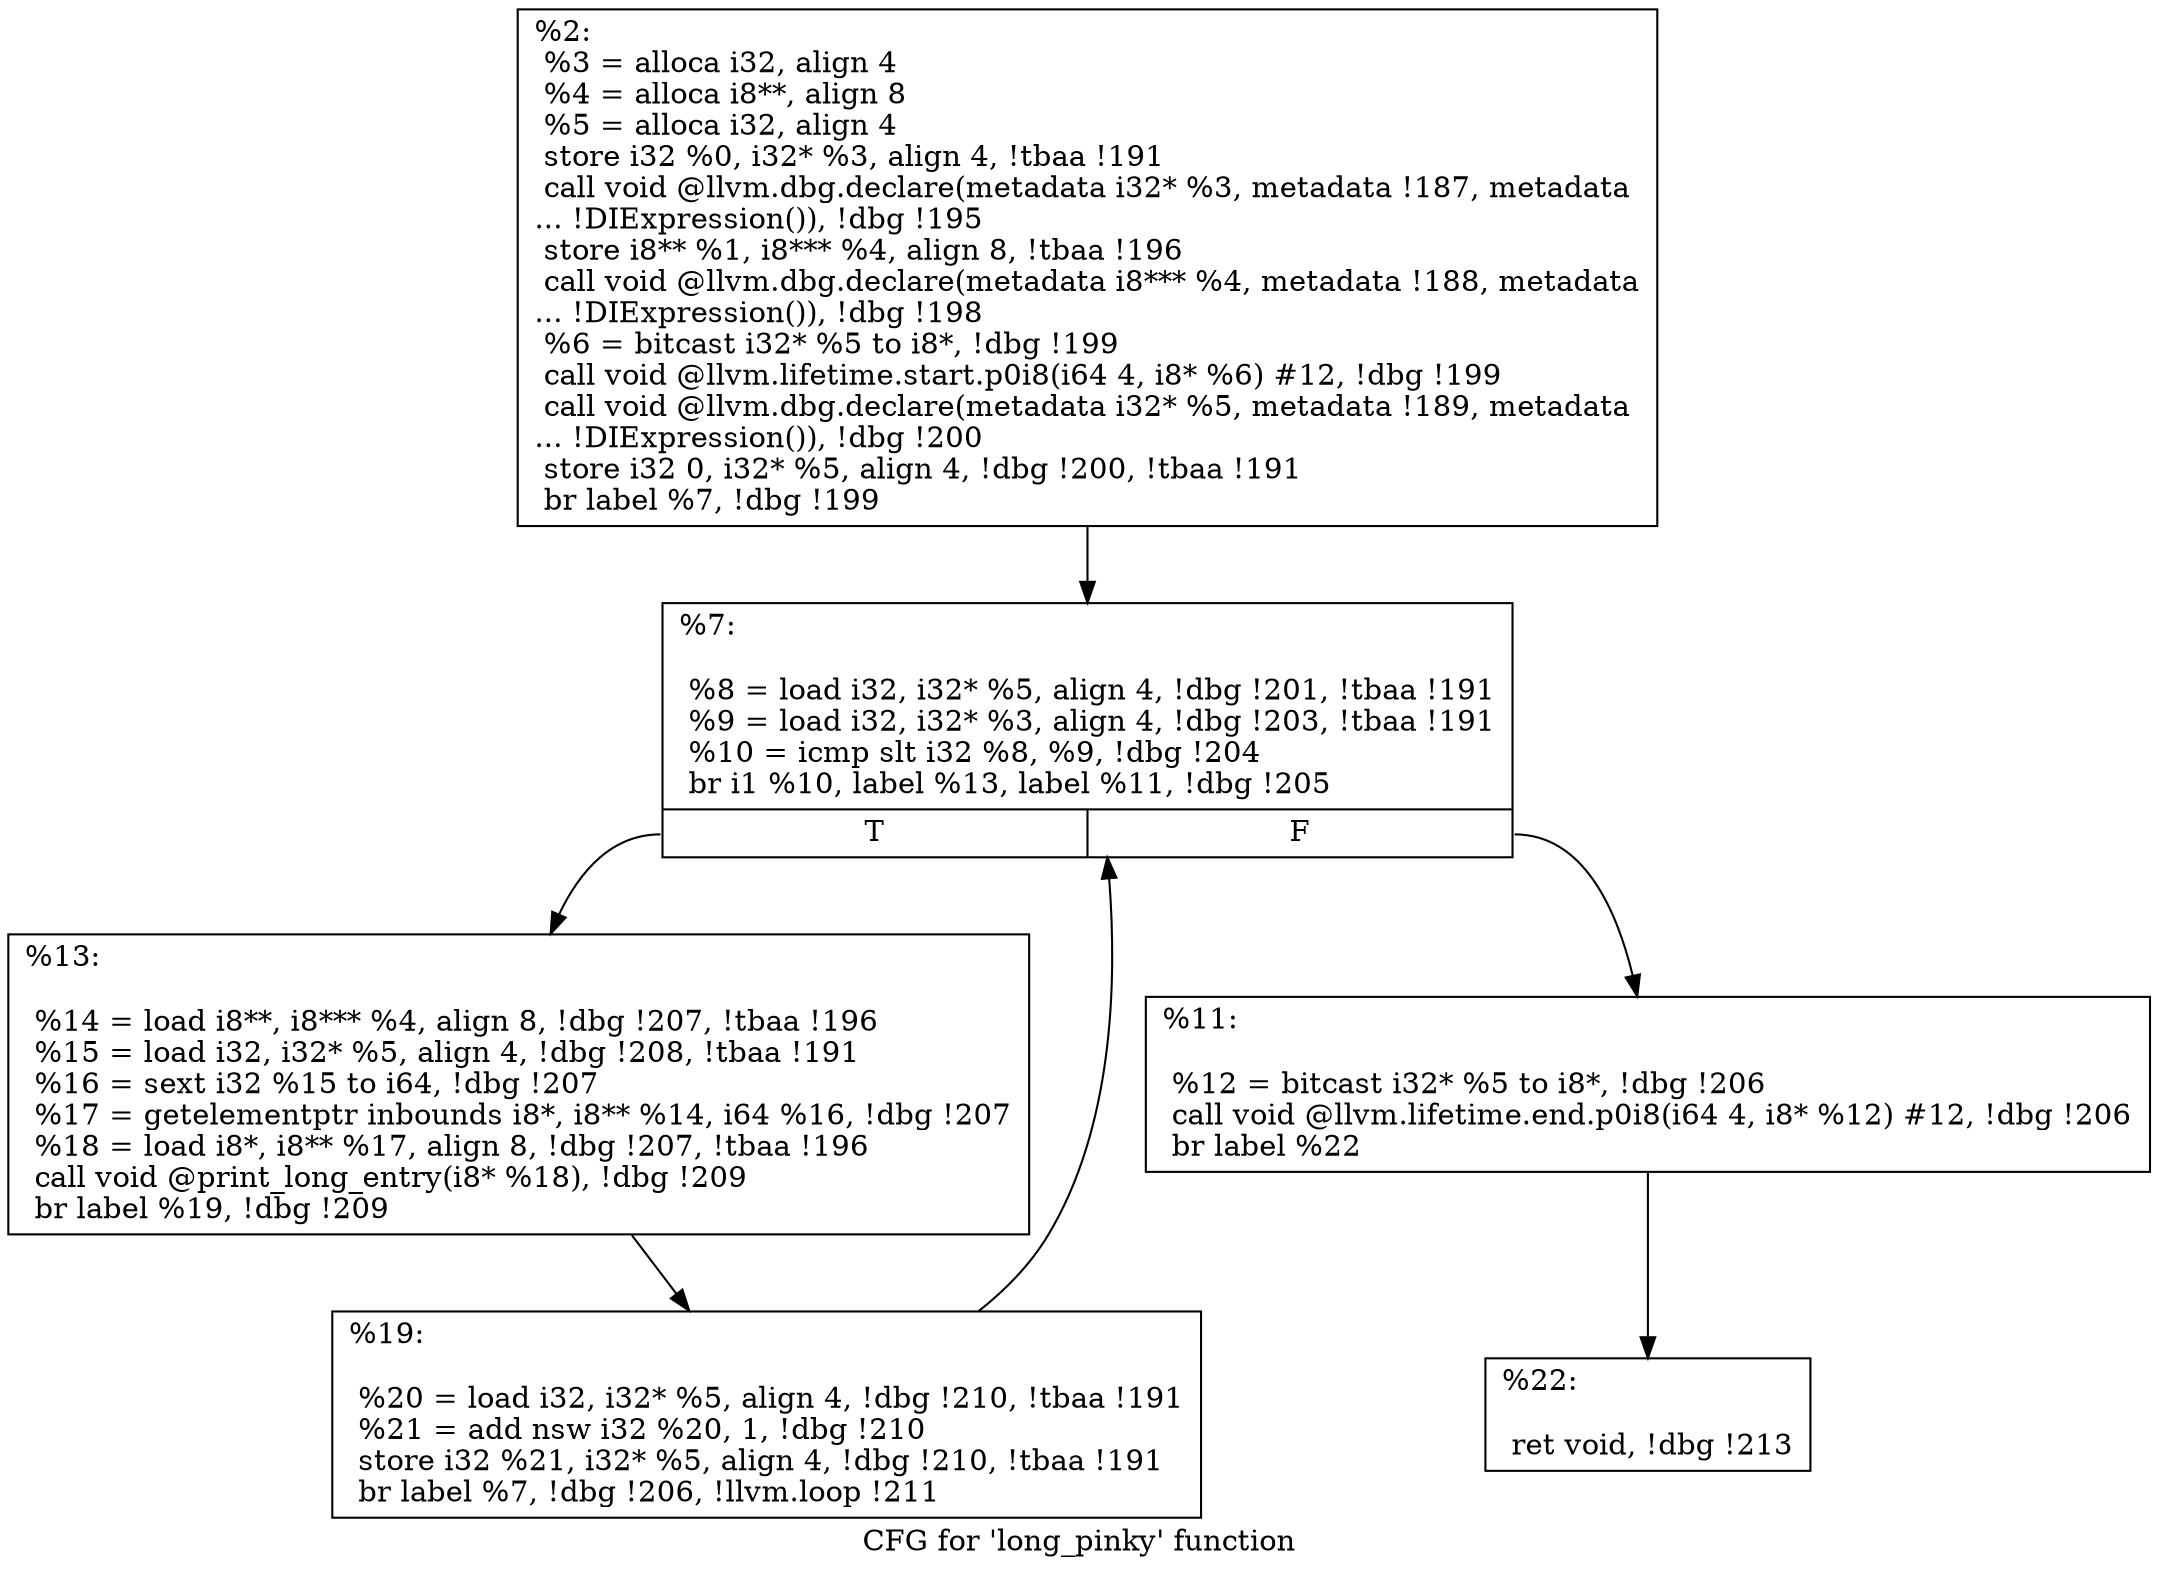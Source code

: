 digraph "CFG for 'long_pinky' function" {
	label="CFG for 'long_pinky' function";

	Node0xb7a280 [shape=record,label="{%2:\l  %3 = alloca i32, align 4\l  %4 = alloca i8**, align 8\l  %5 = alloca i32, align 4\l  store i32 %0, i32* %3, align 4, !tbaa !191\l  call void @llvm.dbg.declare(metadata i32* %3, metadata !187, metadata\l... !DIExpression()), !dbg !195\l  store i8** %1, i8*** %4, align 8, !tbaa !196\l  call void @llvm.dbg.declare(metadata i8*** %4, metadata !188, metadata\l... !DIExpression()), !dbg !198\l  %6 = bitcast i32* %5 to i8*, !dbg !199\l  call void @llvm.lifetime.start.p0i8(i64 4, i8* %6) #12, !dbg !199\l  call void @llvm.dbg.declare(metadata i32* %5, metadata !189, metadata\l... !DIExpression()), !dbg !200\l  store i32 0, i32* %5, align 4, !dbg !200, !tbaa !191\l  br label %7, !dbg !199\l}"];
	Node0xb7a280 -> Node0xb894e0;
	Node0xb894e0 [shape=record,label="{%7:\l\l  %8 = load i32, i32* %5, align 4, !dbg !201, !tbaa !191\l  %9 = load i32, i32* %3, align 4, !dbg !203, !tbaa !191\l  %10 = icmp slt i32 %8, %9, !dbg !204\l  br i1 %10, label %13, label %11, !dbg !205\l|{<s0>T|<s1>F}}"];
	Node0xb894e0:s0 -> Node0xb89580;
	Node0xb894e0:s1 -> Node0xb89530;
	Node0xb89530 [shape=record,label="{%11:\l\l  %12 = bitcast i32* %5 to i8*, !dbg !206\l  call void @llvm.lifetime.end.p0i8(i64 4, i8* %12) #12, !dbg !206\l  br label %22\l}"];
	Node0xb89530 -> Node0xb89620;
	Node0xb89580 [shape=record,label="{%13:\l\l  %14 = load i8**, i8*** %4, align 8, !dbg !207, !tbaa !196\l  %15 = load i32, i32* %5, align 4, !dbg !208, !tbaa !191\l  %16 = sext i32 %15 to i64, !dbg !207\l  %17 = getelementptr inbounds i8*, i8** %14, i64 %16, !dbg !207\l  %18 = load i8*, i8** %17, align 8, !dbg !207, !tbaa !196\l  call void @print_long_entry(i8* %18), !dbg !209\l  br label %19, !dbg !209\l}"];
	Node0xb89580 -> Node0xb895d0;
	Node0xb895d0 [shape=record,label="{%19:\l\l  %20 = load i32, i32* %5, align 4, !dbg !210, !tbaa !191\l  %21 = add nsw i32 %20, 1, !dbg !210\l  store i32 %21, i32* %5, align 4, !dbg !210, !tbaa !191\l  br label %7, !dbg !206, !llvm.loop !211\l}"];
	Node0xb895d0 -> Node0xb894e0;
	Node0xb89620 [shape=record,label="{%22:\l\l  ret void, !dbg !213\l}"];
}

